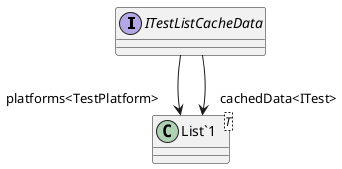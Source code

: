 @startuml
interface ITestListCacheData {
}
class "List`1"<T> {
}
ITestListCacheData --> "platforms<TestPlatform>" "List`1"
ITestListCacheData --> "cachedData<ITest>" "List`1"
@enduml

